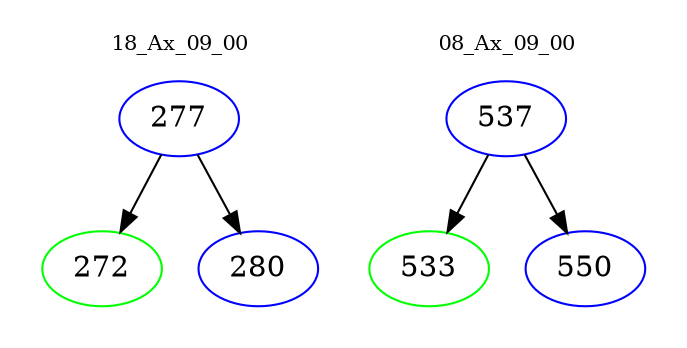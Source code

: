 digraph{
subgraph cluster_0 {
color = white
label = "18_Ax_09_00";
fontsize=10;
T0_277 [label="277", color="blue"]
T0_277 -> T0_272 [color="black"]
T0_272 [label="272", color="green"]
T0_277 -> T0_280 [color="black"]
T0_280 [label="280", color="blue"]
}
subgraph cluster_1 {
color = white
label = "08_Ax_09_00";
fontsize=10;
T1_537 [label="537", color="blue"]
T1_537 -> T1_533 [color="black"]
T1_533 [label="533", color="green"]
T1_537 -> T1_550 [color="black"]
T1_550 [label="550", color="blue"]
}
}
